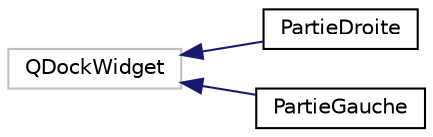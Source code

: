 digraph "Graphical Class Hierarchy"
{
  edge [fontname="Helvetica",fontsize="10",labelfontname="Helvetica",labelfontsize="10"];
  node [fontname="Helvetica",fontsize="10",shape=record];
  rankdir="LR";
  Node29 [label="QDockWidget",height=0.2,width=0.4,color="grey75", fillcolor="white", style="filled"];
  Node29 -> Node0 [dir="back",color="midnightblue",fontsize="10",style="solid",fontname="Helvetica"];
  Node0 [label="PartieDroite",height=0.2,width=0.4,color="black", fillcolor="white", style="filled",URL="$class_partie_droite.html"];
  Node29 -> Node31 [dir="back",color="midnightblue",fontsize="10",style="solid",fontname="Helvetica"];
  Node31 [label="PartieGauche",height=0.2,width=0.4,color="black", fillcolor="white", style="filled",URL="$class_partie_gauche.html",tooltip="Affichage du menu à gauche l&#39;application, hérite de QDockWidget. "];
}
